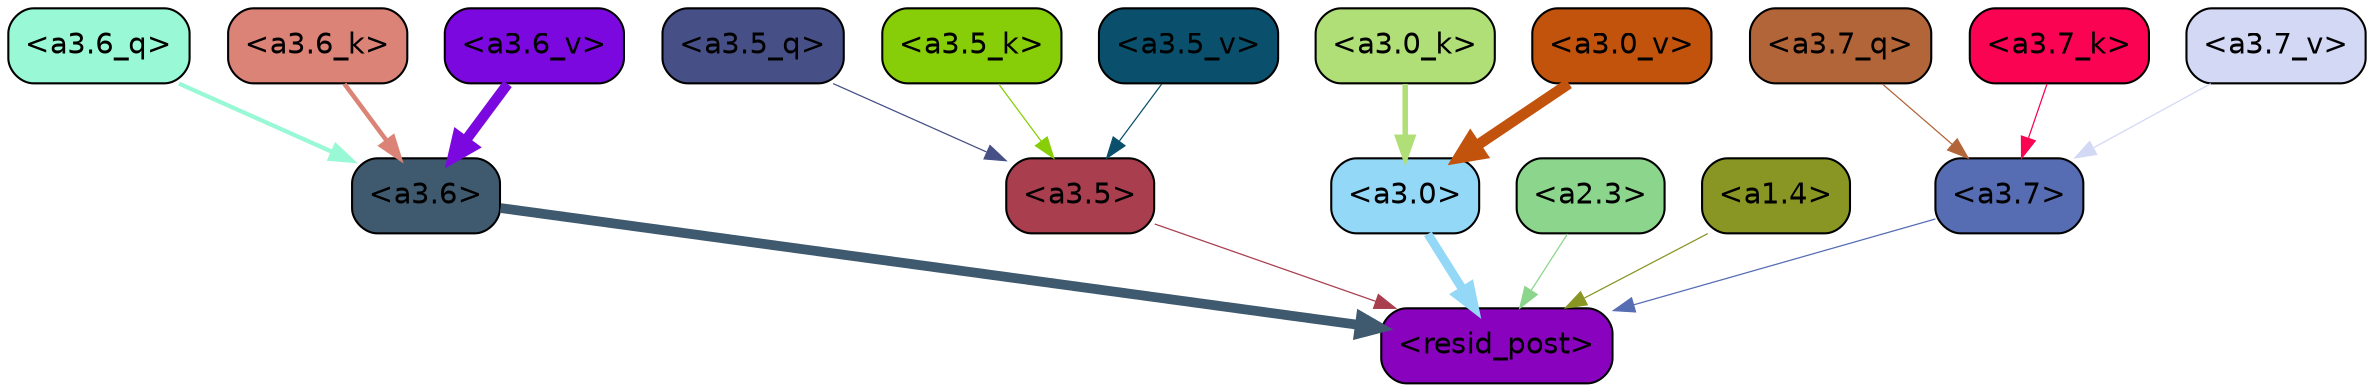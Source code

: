 strict digraph "" {
	graph [bgcolor=transparent,
		layout=dot,
		overlap=false,
		splines=true
	];
	"<a3.7>"	[color=black,
		fillcolor="#566cb3",
		fontname=Helvetica,
		shape=box,
		style="filled, rounded"];
	"<resid_post>"	[color=black,
		fillcolor="#8903be",
		fontname=Helvetica,
		shape=box,
		style="filled, rounded"];
	"<a3.7>" -> "<resid_post>"	[color="#566cb3",
		penwidth=0.6];
	"<a3.6>"	[color=black,
		fillcolor="#3f5a6f",
		fontname=Helvetica,
		shape=box,
		style="filled, rounded"];
	"<a3.6>" -> "<resid_post>"	[color="#3f5a6f",
		penwidth=4.670643210411072];
	"<a3.5>"	[color=black,
		fillcolor="#a93e4f",
		fontname=Helvetica,
		shape=box,
		style="filled, rounded"];
	"<a3.5>" -> "<resid_post>"	[color="#a93e4f",
		penwidth=0.6];
	"<a3.0>"	[color=black,
		fillcolor="#94d8f7",
		fontname=Helvetica,
		shape=box,
		style="filled, rounded"];
	"<a3.0>" -> "<resid_post>"	[color="#94d8f7",
		penwidth=4.246885180473328];
	"<a2.3>"	[color=black,
		fillcolor="#8bd68c",
		fontname=Helvetica,
		shape=box,
		style="filled, rounded"];
	"<a2.3>" -> "<resid_post>"	[color="#8bd68c",
		penwidth=0.6];
	"<a1.4>"	[color=black,
		fillcolor="#899623",
		fontname=Helvetica,
		shape=box,
		style="filled, rounded"];
	"<a1.4>" -> "<resid_post>"	[color="#899623",
		penwidth=0.6];
	"<a3.7_q>"	[color=black,
		fillcolor="#b3653a",
		fontname=Helvetica,
		shape=box,
		style="filled, rounded"];
	"<a3.7_q>" -> "<a3.7>"	[color="#b3653a",
		penwidth=0.6];
	"<a3.6_q>"	[color=black,
		fillcolor="#99f8d6",
		fontname=Helvetica,
		shape=box,
		style="filled, rounded"];
	"<a3.6_q>" -> "<a3.6>"	[color="#99f8d6",
		penwidth=2.03758105635643];
	"<a3.5_q>"	[color=black,
		fillcolor="#475086",
		fontname=Helvetica,
		shape=box,
		style="filled, rounded"];
	"<a3.5_q>" -> "<a3.5>"	[color="#475086",
		penwidth=0.6];
	"<a3.7_k>"	[color=black,
		fillcolor="#f90352",
		fontname=Helvetica,
		shape=box,
		style="filled, rounded"];
	"<a3.7_k>" -> "<a3.7>"	[color="#f90352",
		penwidth=0.6];
	"<a3.6_k>"	[color=black,
		fillcolor="#db8376",
		fontname=Helvetica,
		shape=box,
		style="filled, rounded"];
	"<a3.6_k>" -> "<a3.6>"	[color="#db8376",
		penwidth=2.174198240041733];
	"<a3.5_k>"	[color=black,
		fillcolor="#87ce08",
		fontname=Helvetica,
		shape=box,
		style="filled, rounded"];
	"<a3.5_k>" -> "<a3.5>"	[color="#87ce08",
		penwidth=0.6];
	"<a3.0_k>"	[color=black,
		fillcolor="#afdf76",
		fontname=Helvetica,
		shape=box,
		style="filled, rounded"];
	"<a3.0_k>" -> "<a3.0>"	[color="#afdf76",
		penwidth=2.6274144649505615];
	"<a3.7_v>"	[color=black,
		fillcolor="#d3d9f5",
		fontname=Helvetica,
		shape=box,
		style="filled, rounded"];
	"<a3.7_v>" -> "<a3.7>"	[color="#d3d9f5",
		penwidth=0.6];
	"<a3.6_v>"	[color=black,
		fillcolor="#7b09df",
		fontname=Helvetica,
		shape=box,
		style="filled, rounded"];
	"<a3.6_v>" -> "<a3.6>"	[color="#7b09df",
		penwidth=5.002329230308533];
	"<a3.5_v>"	[color=black,
		fillcolor="#0a506c",
		fontname=Helvetica,
		shape=box,
		style="filled, rounded"];
	"<a3.5_v>" -> "<a3.5>"	[color="#0a506c",
		penwidth=0.6];
	"<a3.0_v>"	[color=black,
		fillcolor="#c1530d",
		fontname=Helvetica,
		shape=box,
		style="filled, rounded"];
	"<a3.0_v>" -> "<a3.0>"	[color="#c1530d",
		penwidth=5.188832879066467];
}
